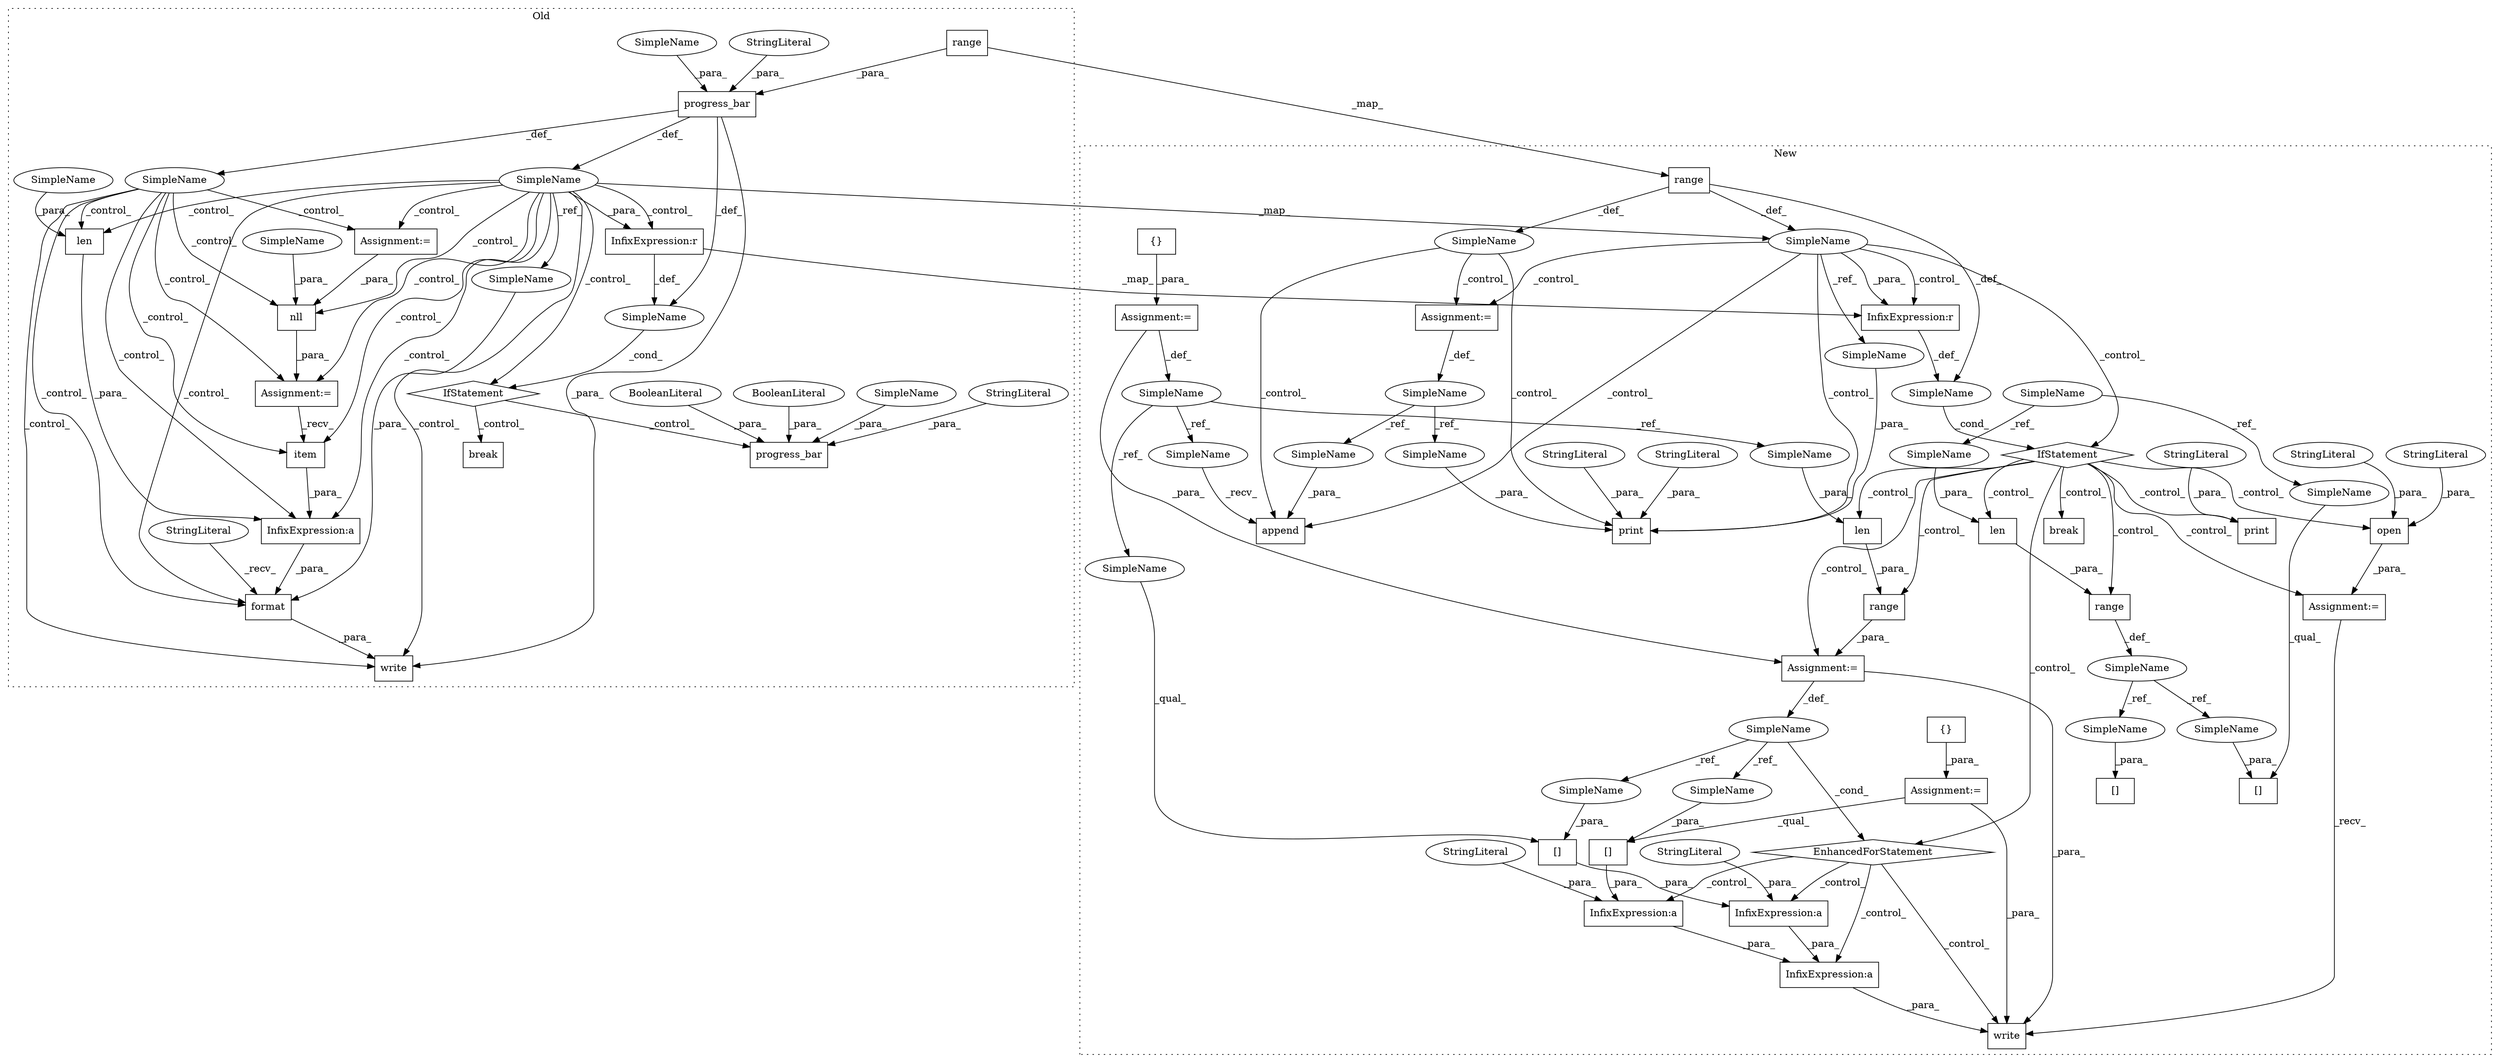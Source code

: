 digraph G {
subgraph cluster0 {
1 [label="progress_bar" a="32" s="14217,14280" l="13,1" shape="box"];
4 [label="SimpleName" a="42" s="14212" l="2" shape="ellipse"];
8 [label="progress_bar" a="32" s="15331,15372" l="13,1" shape="box"];
9 [label="BooleanLiteral" a="9" s="15368" l="4" shape="ellipse"];
10 [label="BooleanLiteral" a="9" s="15362" l="5" shape="ellipse"];
11 [label="range" a="32" s="14230,14246" l="6,1" shape="box"];
13 [label="InfixExpression:r" a="27" s="15094" l="4" shape="box"];
19 [label="InfixExpression:a" a="27" s="15058" l="3" shape="box"];
20 [label="SimpleName" a="42" s="" l="" shape="ellipse"];
21 [label="item" a="32" s="15052" l="6" shape="box"];
28 [label="break" a="10" s="15116" l="6" shape="box"];
29 [label="format" a="32" s="15038,15070" l="7,1" shape="box"];
33 [label="SimpleName" a="42" s="" l="" shape="ellipse"];
35 [label="StringLiteral" a="45" s="14248" l="9" shape="ellipse"];
37 [label="StringLiteral" a="45" s="15352" l="9" shape="ellipse"];
38 [label="StringLiteral" a="45" s="15029" l="8" shape="ellipse"];
40 [label="nll" a="32" s="14994,15007" l="4,1" shape="box"];
51 [label="len" a="32" s="15061,15069" l="4,1" shape="box"];
52 [label="IfStatement" a="25" s="15088,15104" l="4,2" shape="diamond"];
55 [label="Assignment:=" a="7" s="14951" l="1" shape="box"];
60 [label="write" a="32" s="15023,15071" l="6,1" shape="box"];
62 [label="Assignment:=" a="7" s="14988" l="1" shape="box"];
68 [label="SimpleName" a="42" s="15065" l="4" shape="ellipse"];
69 [label="SimpleName" a="42" s="14998" l="4" shape="ellipse"];
79 [label="SimpleName" a="42" s="14258" l="6" shape="ellipse"];
81 [label="SimpleName" a="42" s="15045" l="2" shape="ellipse"];
82 [label="SimpleName" a="42" s="15344" l="7" shape="ellipse"];
label = "Old";
style="dotted";
}
subgraph cluster1 {
2 [label="range" a="32" s="12505,12523" l="6,1" shape="box"];
3 [label="SimpleName" a="42" s="11118" l="2" shape="ellipse"];
5 [label="break" a="10" s="12292" l="6" shape="box"];
6 [label="EnhancedForStatement" a="70" s="12088,12182" l="61,2" shape="diamond"];
7 [label="range" a="32" s="12157,12181" l="6,1" shape="box"];
12 [label="range" a="32" s="11123,11139" l="6,1" shape="box"];
14 [label="InfixExpression:r" a="27" s="11958" l="4" shape="box"];
15 [label="len" a="32" s="12511,12522" l="4,1" shape="box"];
16 [label="SimpleName" a="42" s="11318" l="7" shape="ellipse"];
17 [label="[]" a="2" s="12573,12592" l="8,1" shape="box"];
18 [label="InfixExpression:a" a="27" s="12223" l="3" shape="box"];
22 [label="InfixExpression:a" a="27" s="12243" l="3" shape="box"];
23 [label="InfixExpression:a" a="27" s="12254" l="3" shape="box"];
24 [label="{}" a="4" s="11053" l="2" shape="box"];
25 [label="[]" a="2" s="12594,12618" l="13,1" shape="box"];
26 [label="{}" a="4" s="11021" l="2" shape="box"];
27 [label="[]" a="2" s="12226,12241" l="14,1" shape="box"];
30 [label="SimpleName" a="42" s="" l="" shape="ellipse"];
31 [label="[]" a="2" s="12257,12269" l="11,1" shape="box"];
32 [label="SimpleName" a="42" s="12491" l="11" shape="ellipse"];
34 [label="SimpleName" a="42" s="12153" l="1" shape="ellipse"];
36 [label="StringLiteral" a="45" s="12247" l="7" shape="ellipse"];
39 [label="StringLiteral" a="45" s="12217" l="6" shape="ellipse"];
41 [label="print" a="32" s="11849,11894" l="6,1" shape="box"];
42 [label="StringLiteral" a="45" s="11855" l="10" shape="ellipse"];
43 [label="StringLiteral" a="45" s="11869" l="15" shape="ellipse"];
44 [label="print" a="32" s="12033,12077" l="6,1" shape="box"];
45 [label="StringLiteral" a="45" s="12039" l="38" shape="ellipse"];
46 [label="SimpleName" a="42" s="11806" l="9" shape="ellipse"];
47 [label="append" a="32" s="11919,11935" l="7,1" shape="box"];
48 [label="SimpleName" a="42" s="" l="" shape="ellipse"];
49 [label="SimpleName" a="42" s="10998" l="13" shape="ellipse"];
50 [label="len" a="32" s="12163,12180" l="4,1" shape="box"];
53 [label="IfStatement" a="25" s="11952,11968" l="4,2" shape="diamond"];
54 [label="Assignment:=" a="7" s="11011" l="1" shape="box"];
56 [label="Assignment:=" a="7" s="11815" l="1" shape="box"];
57 [label="Assignment:=" a="7" s="12088,12182" l="61,2" shape="box"];
58 [label="Assignment:=" a="7" s="11039" l="1" shape="box"];
59 [label="write" a="32" s="12210,12271" l="6,1" shape="box"];
61 [label="Assignment:=" a="7" s="11993" l="1" shape="box"];
63 [label="open" a="32" s="11994,12022" l="5,1" shape="box"];
64 [label="StringLiteral" a="45" s="11999" l="19" shape="ellipse"];
65 [label="StringLiteral" a="45" s="12019" l="3" shape="ellipse"];
66 [label="SimpleName" a="42" s="12268" l="1" shape="ellipse"];
67 [label="SimpleName" a="42" s="12240" l="1" shape="ellipse"];
70 [label="SimpleName" a="42" s="12226" l="13" shape="ellipse"];
71 [label="SimpleName" a="42" s="11905" l="13" shape="ellipse"];
72 [label="SimpleName" a="42" s="12167" l="13" shape="ellipse"];
73 [label="SimpleName" a="42" s="12581" l="11" shape="ellipse"];
74 [label="SimpleName" a="42" s="12607" l="11" shape="ellipse"];
75 [label="SimpleName" a="42" s="11885" l="9" shape="ellipse"];
76 [label="SimpleName" a="42" s="11926" l="9" shape="ellipse"];
77 [label="SimpleName" a="42" s="12515" l="7" shape="ellipse"];
78 [label="SimpleName" a="42" s="12573" l="7" shape="ellipse"];
80 [label="SimpleName" a="42" s="11866" l="2" shape="ellipse"];
label = "New";
style="dotted";
}
1 -> 20 [label="_def_"];
1 -> 60 [label="_para_"];
1 -> 33 [label="_def_"];
1 -> 4 [label="_def_"];
2 -> 32 [label="_def_"];
3 -> 56 [label="_control_"];
3 -> 14 [label="_control_"];
3 -> 80 [label="_ref_"];
3 -> 14 [label="_para_"];
3 -> 53 [label="_control_"];
3 -> 47 [label="_control_"];
3 -> 41 [label="_control_"];
4 -> 19 [label="_control_"];
4 -> 51 [label="_control_"];
4 -> 3 [label="_map_"];
4 -> 13 [label="_para_"];
4 -> 60 [label="_control_"];
4 -> 40 [label="_control_"];
4 -> 13 [label="_control_"];
4 -> 62 [label="_control_"];
4 -> 81 [label="_ref_"];
4 -> 21 [label="_control_"];
4 -> 55 [label="_control_"];
4 -> 52 [label="_control_"];
4 -> 29 [label="_control_"];
6 -> 18 [label="_control_"];
6 -> 23 [label="_control_"];
6 -> 59 [label="_control_"];
6 -> 22 [label="_control_"];
7 -> 57 [label="_para_"];
9 -> 8 [label="_para_"];
10 -> 8 [label="_para_"];
11 -> 1 [label="_para_"];
11 -> 12 [label="_map_"];
12 -> 48 [label="_def_"];
12 -> 3 [label="_def_"];
12 -> 30 [label="_def_"];
13 -> 14 [label="_map_"];
13 -> 33 [label="_def_"];
14 -> 30 [label="_def_"];
15 -> 2 [label="_para_"];
16 -> 77 [label="_ref_"];
16 -> 78 [label="_ref_"];
18 -> 22 [label="_para_"];
19 -> 29 [label="_para_"];
20 -> 62 [label="_control_"];
20 -> 21 [label="_control_"];
20 -> 29 [label="_control_"];
20 -> 40 [label="_control_"];
20 -> 60 [label="_control_"];
20 -> 19 [label="_control_"];
20 -> 55 [label="_control_"];
20 -> 51 [label="_control_"];
21 -> 19 [label="_para_"];
22 -> 59 [label="_para_"];
23 -> 22 [label="_para_"];
24 -> 58 [label="_para_"];
26 -> 54 [label="_para_"];
27 -> 18 [label="_para_"];
29 -> 60 [label="_para_"];
30 -> 53 [label="_cond_"];
31 -> 23 [label="_para_"];
32 -> 74 [label="_ref_"];
32 -> 73 [label="_ref_"];
33 -> 52 [label="_cond_"];
34 -> 66 [label="_ref_"];
34 -> 6 [label="_cond_"];
34 -> 67 [label="_ref_"];
35 -> 1 [label="_para_"];
36 -> 23 [label="_para_"];
37 -> 8 [label="_para_"];
38 -> 29 [label="_recv_"];
39 -> 18 [label="_para_"];
40 -> 62 [label="_para_"];
42 -> 41 [label="_para_"];
43 -> 41 [label="_para_"];
45 -> 44 [label="_para_"];
46 -> 75 [label="_ref_"];
46 -> 76 [label="_ref_"];
48 -> 56 [label="_control_"];
48 -> 41 [label="_control_"];
48 -> 47 [label="_control_"];
49 -> 70 [label="_ref_"];
49 -> 71 [label="_ref_"];
49 -> 72 [label="_ref_"];
50 -> 7 [label="_para_"];
51 -> 19 [label="_para_"];
52 -> 28 [label="_control_"];
52 -> 8 [label="_control_"];
53 -> 50 [label="_control_"];
53 -> 6 [label="_control_"];
53 -> 61 [label="_control_"];
53 -> 2 [label="_control_"];
53 -> 57 [label="_control_"];
53 -> 15 [label="_control_"];
53 -> 63 [label="_control_"];
53 -> 44 [label="_control_"];
53 -> 5 [label="_control_"];
53 -> 7 [label="_control_"];
54 -> 49 [label="_def_"];
54 -> 57 [label="_para_"];
55 -> 40 [label="_para_"];
56 -> 46 [label="_def_"];
57 -> 34 [label="_def_"];
57 -> 59 [label="_para_"];
58 -> 31 [label="_qual_"];
58 -> 59 [label="_para_"];
61 -> 59 [label="_recv_"];
62 -> 21 [label="_recv_"];
63 -> 61 [label="_para_"];
64 -> 63 [label="_para_"];
65 -> 63 [label="_para_"];
66 -> 31 [label="_para_"];
67 -> 27 [label="_para_"];
68 -> 51 [label="_para_"];
69 -> 40 [label="_para_"];
70 -> 27 [label="_qual_"];
71 -> 47 [label="_recv_"];
72 -> 50 [label="_para_"];
73 -> 17 [label="_para_"];
74 -> 25 [label="_para_"];
75 -> 41 [label="_para_"];
76 -> 47 [label="_para_"];
77 -> 15 [label="_para_"];
78 -> 17 [label="_qual_"];
79 -> 1 [label="_para_"];
80 -> 41 [label="_para_"];
81 -> 29 [label="_para_"];
82 -> 8 [label="_para_"];
}